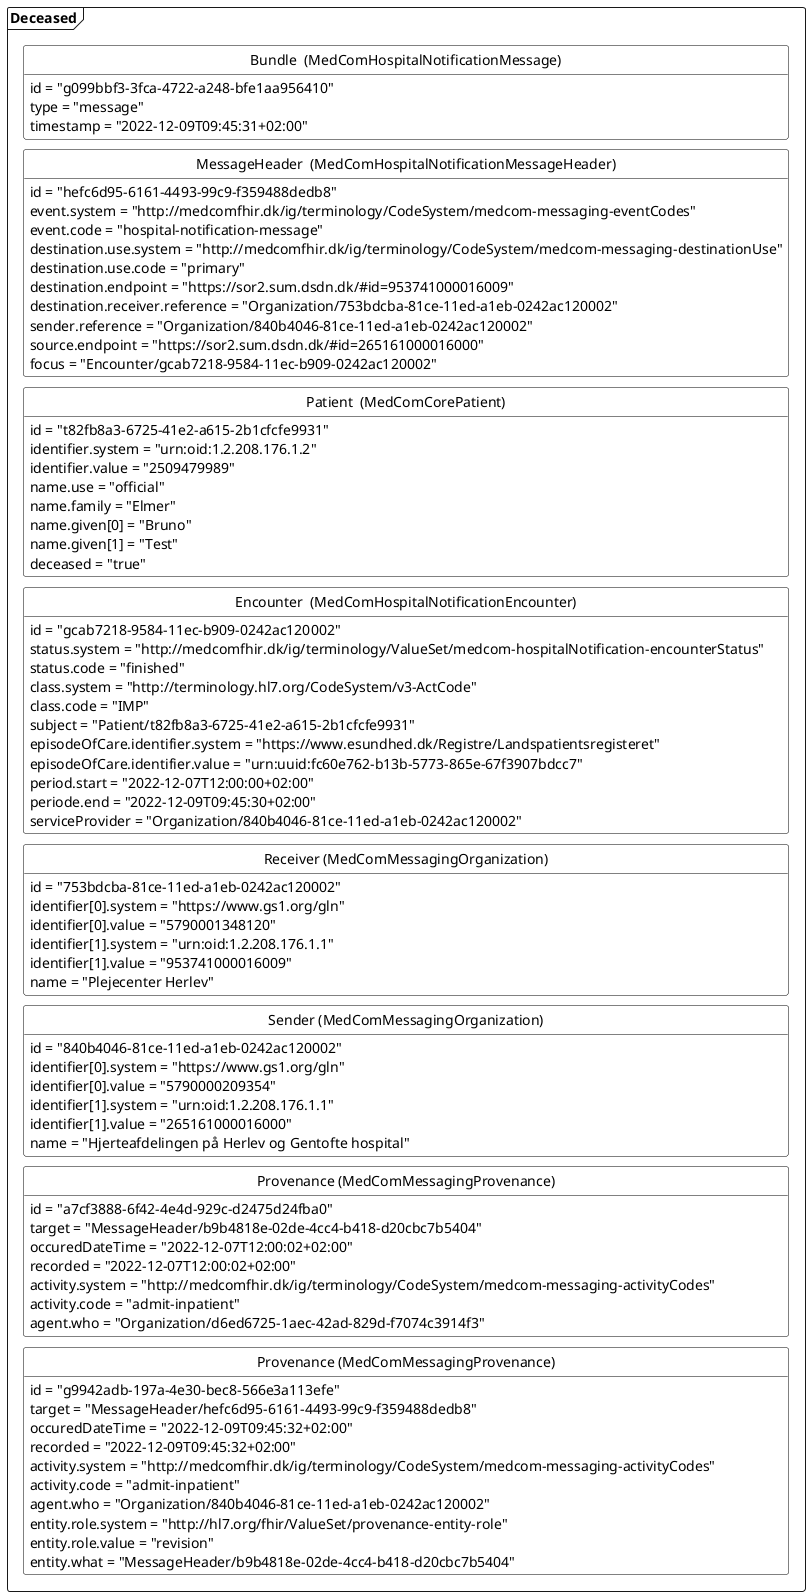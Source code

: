 @startuml HNdeceasedInPat

'layout
skinparam class {
    BackgroundColor White
    BorderColor Black
    ArrowColor Black
  }
hide circle
hide empty members
skinparam SameClassWidth true
skinparam Ranksep 10


package "Deceased" as finished <<Frame>>{
    class "Bundle  (MedComHospitalNotificationMessage)" as finishedB{
        id = "g099bbf3-3fca-4722-a248-bfe1aa956410"
        type = "message"
        timestamp = "2022-12-09T09:45:31+02:00"
    }
    class "MessageHeader  (MedComHospitalNotificationMessageHeader)" as finishedMH{
        id = "hefc6d95-6161-4493-99c9-f359488dedb8"
        event.system = "http://medcomfhir.dk/ig/terminology/CodeSystem/medcom-messaging-eventCodes"
        event.code = "hospital-notification-message"
        destination.use.system = "http://medcomfhir.dk/ig/terminology/CodeSystem/medcom-messaging-destinationUse"
        destination.use.code = "primary"
        destination.endpoint = "https://sor2.sum.dsdn.dk/#id=953741000016009"
        destination.receiver.reference = "Organization/753bdcba-81ce-11ed-a1eb-0242ac120002"
        sender.reference = "Organization/840b4046-81ce-11ed-a1eb-0242ac120002"
        source.endpoint = "https://sor2.sum.dsdn.dk/#id=265161000016000"
        focus = "Encounter/gcab7218-9584-11ec-b909-0242ac120002"
    }
    class "Patient  (MedComCorePatient)" as finishedPT{
        id = "t82fb8a3-6725-41e2-a615-2b1cfcfe9931"
        identifier.system = "urn:oid:1.2.208.176.1.2"
        identifier.value = "2509479989"
        name.use = "official"
        name.family = "Elmer"
        name.given[0] = "Bruno"
        name.given[1] = "Test"
        deceased = "true"
    }
    class "Encounter  (MedComHospitalNotificationEncounter)" as finishedENC{
        id = "gcab7218-9584-11ec-b909-0242ac120002"
        status.system = "http://medcomfhir.dk/ig/terminology/ValueSet/medcom-hospitalNotification-encounterStatus"
        status.code = "finished"
        class.system = "http://terminology.hl7.org/CodeSystem/v3-ActCode"
        class.code = "IMP"
        subject = "Patient/t82fb8a3-6725-41e2-a615-2b1cfcfe9931"
        episodeOfCare.identifier.system = "https://www.esundhed.dk/Registre/Landspatientsregisteret"
        episodeOfCare.identifier.value = "urn:uuid:fc60e762-b13b-5773-865e-67f3907bdcc7"
        period.start = "2022-12-07T12:00:00+02:00"
        periode.end = "2022-12-09T09:45:30+02:00"
        serviceProvider = "Organization/840b4046-81ce-11ed-a1eb-0242ac120002"
    } 
    class "Receiver (MedComMessagingOrganization)" as finishedROrg{
        id = "753bdcba-81ce-11ed-a1eb-0242ac120002"
        identifier[0].system = "https://www.gs1.org/gln"
        identifier[0].value = "5790001348120"
        identifier[1].system = "urn:oid:1.2.208.176.1.1"
        identifier[1].value = "953741000016009"
        name = "Plejecenter Herlev"
    }
    class "Sender (MedComMessagingOrganization)" as finishedSOrg{
        id = "840b4046-81ce-11ed-a1eb-0242ac120002"
        identifier[0].system = "https://www.gs1.org/gln"
        identifier[0].value = "5790000209354"
        identifier[1].system = "urn:oid:1.2.208.176.1.1"
        identifier[1].value = "265161000016000"
        name = "Hjerteafdelingen på Herlev og Gentofte hospital" 
    }
    class "Provenance (MedComMessagingProvenance)" as admitfinishedPRO{
        id = "a7cf3888-6f42-4e4d-929c-d2475d24fba0"
        target = "MessageHeader/b9b4818e-02de-4cc4-b418-d20cbc7b5404"
        occuredDateTime = "2022-12-07T12:00:02+02:00"
        recorded = "2022-12-07T12:00:02+02:00"
        activity.system = "http://medcomfhir.dk/ig/terminology/CodeSystem/medcom-messaging-activityCodes"
        activity.code = "admit-inpatient"
        agent.who = "Organization/d6ed6725-1aec-42ad-829d-f7074c3914f3"
    }
    class "Provenance (MedComMessagingProvenance)" as finishedPRO{
        id = "g9942adb-197a-4e30-bec8-566e3a113efe"
        target = "MessageHeader/hefc6d95-6161-4493-99c9-f359488dedb8"
        occuredDateTime = "2022-12-09T09:45:32+02:00"
        recorded = "2022-12-09T09:45:32+02:00"
        activity.system = "http://medcomfhir.dk/ig/terminology/CodeSystem/medcom-messaging-activityCodes"
        activity.code = "admit-inpatient"
        agent.who = "Organization/840b4046-81ce-11ed-a1eb-0242ac120002"
        entity.role.system = "http://hl7.org/fhir/ValueSet/provenance-entity-role"
        entity.role.value = "revision"
        entity.what = "MessageHeader/b9b4818e-02de-4cc4-b418-d20cbc7b5404"
    }
finishedB-[hidden]-finishedMH
finishedMH-[hidden]-finishedPT
finishedPT-[hidden]-finishedENC
finishedENC-[hidden]-finishedROrg
finishedROrg-[hidden]-finishedSOrg
finishedSOrg-[hidden]-admitfinishedPRO
admitfinishedPRO-[hidden]-finishedPRO

}
' pile mellem de to beskeder
' admit --> finished


@enduml

